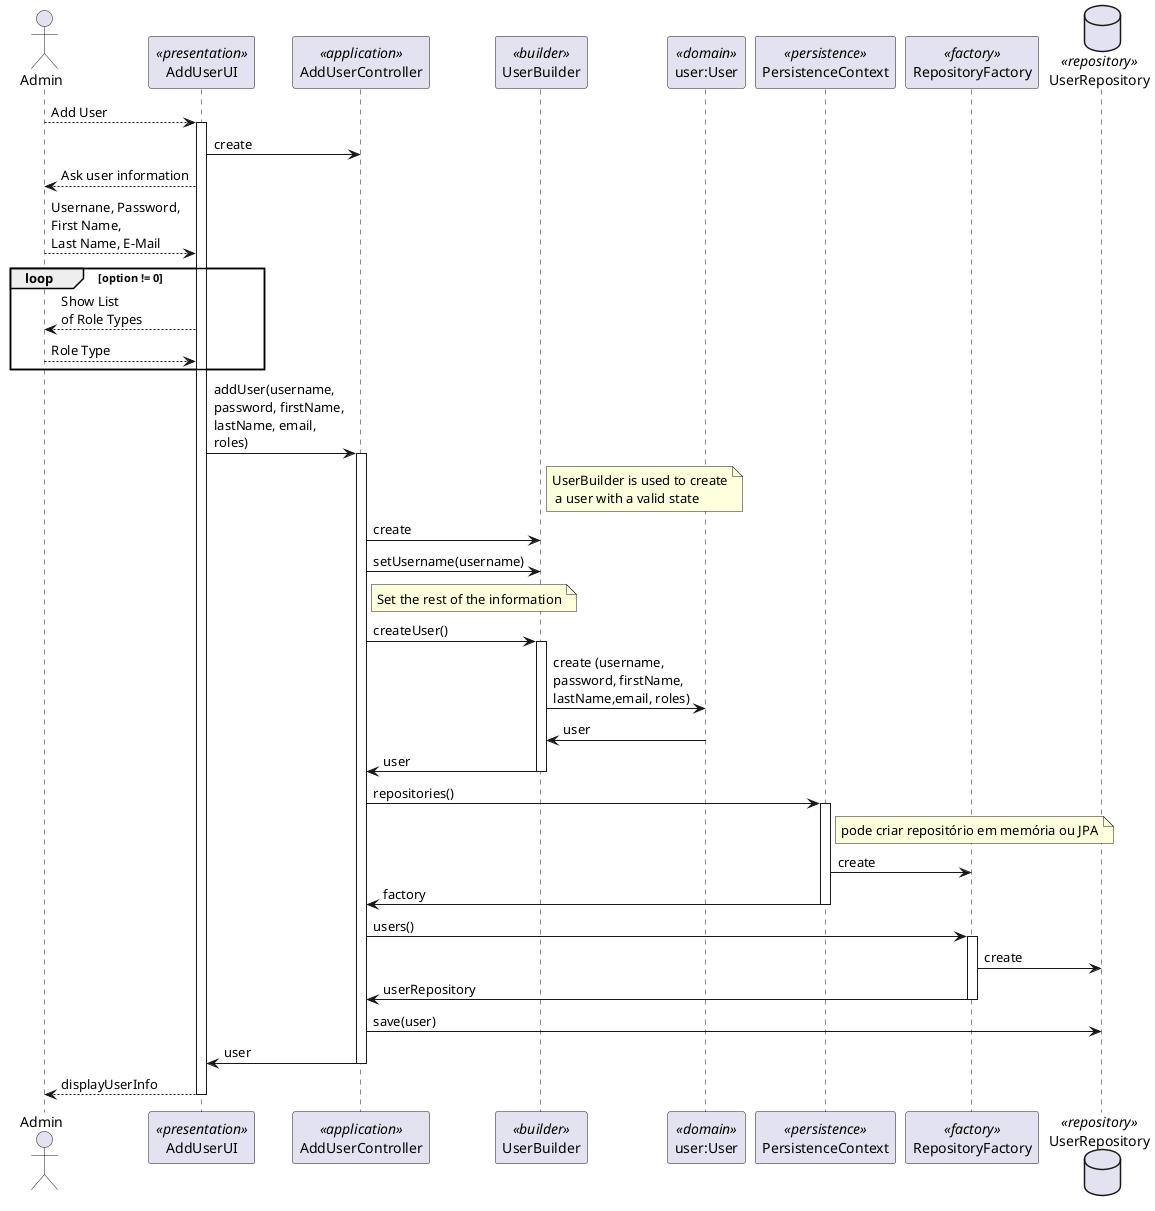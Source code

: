 @startuml
'http://plantuml.com/skinparam.html

actor Admin as Actor
participant AddUserUI as UI <<presentation>>
participant AddUserController as Controller <<application>>
participant UserBuilder as Builder <<builder>>
participant "user:User" as Domain <<domain>>
participant PersistenceContext as Persistence <<persistence>>
participant RepositoryFactory as Factory <<factory>>
database UserRepository as Repository <<repository>>

Actor --> UI: Add User
activate UI
    UI -> Controller: create
    UI --> Actor: Ask user information
    Actor --> UI: Usernane, Password,\nFirst Name,\nLast Name, E-Mail

    loop option != 0
        UI --> Actor: Show List\nof Role Types
        Actor --> UI: Role Type
    end

    UI -> Controller: addUser(username, \npassword, firstName,\nlastName, email, \nroles)
    activate Controller
        note right of Builder: UserBuilder is used to create\n a user with a valid state
        Controller -> Builder: create
        Controller -> Builder:setUsername(username)

        note right of Controller: Set the rest of the information

        'Controller -> Builder:setPassword(password)
        'Controller -> Builder:setFirstName(firstName)
        'Controller -> Builder:setLastName(lastName)
        'Controller -> Builder:setEmail(email)
        'Controller -> Builder:setRoles(roles)

        Controller -> Builder:createUser()
        activate Builder
            Builder -> Domain: create (username,\npassword, firstName,\nlastName,email, roles)
            Domain->Builder: user
            Builder -> Controller:user
        deactivate Builder

        Controller -> Persistence: repositories()
        activate Persistence
            note right of Persistence: pode criar repositório em memória ou JPA
            Persistence -> Factory: create
            Persistence -> Controller: factory
        deactivate Persistence

        Controller -> Factory: users()
        activate Factory
            Factory -> Repository: create
            Factory -> Controller: userRepository
        deactivate Factory

        Controller->Repository:save(user)
        Controller->UI: user
    deactivate Controller

        UI-->Actor: displayUserInfo
deactivate UI
@enduml